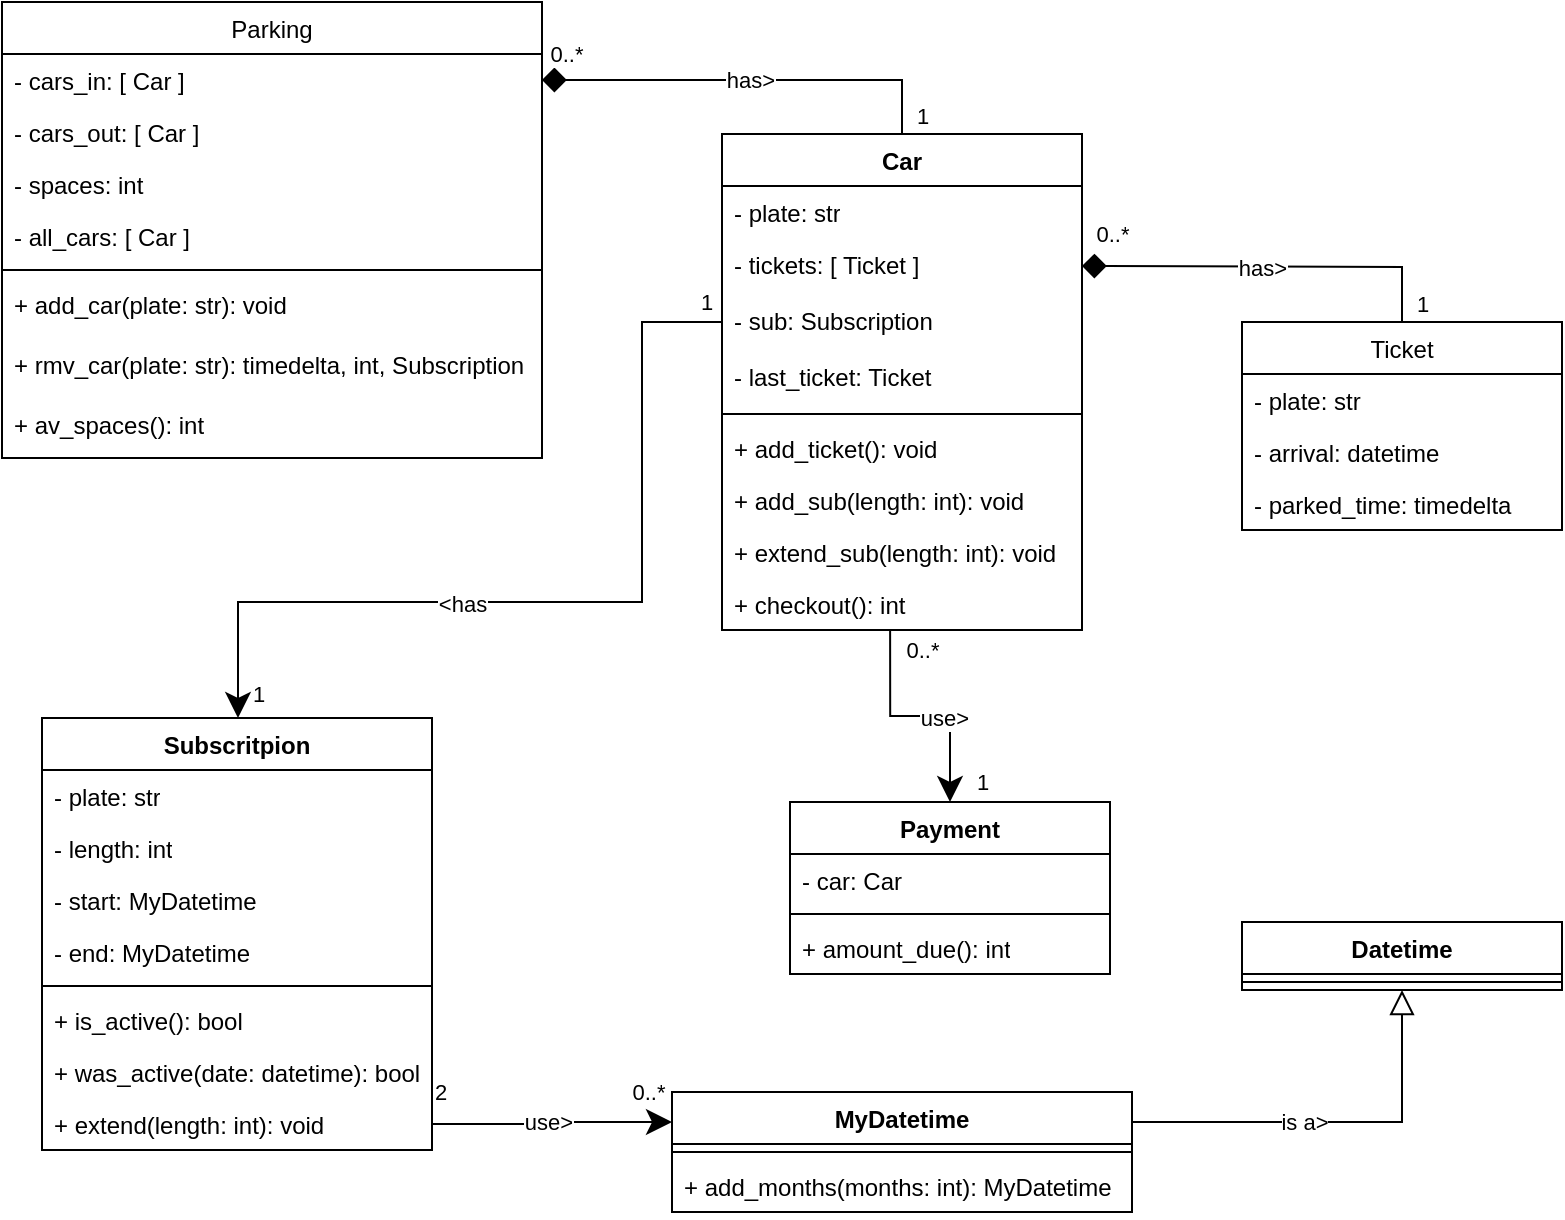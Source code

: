 <mxfile version="24.9.2">
  <diagram id="C5RBs43oDa-KdzZeNtuy" name="Page-1">
    <mxGraphModel dx="1050" dy="522" grid="1" gridSize="10" guides="1" tooltips="1" connect="1" arrows="1" fold="1" page="1" pageScale="1" pageWidth="827" pageHeight="1169" math="0" shadow="0">
      <root>
        <mxCell id="WIyWlLk6GJQsqaUBKTNV-0" />
        <mxCell id="WIyWlLk6GJQsqaUBKTNV-1" parent="WIyWlLk6GJQsqaUBKTNV-0" />
        <mxCell id="zkfFHV4jXpPFQw0GAbJ--0" value="Parking" style="swimlane;fontStyle=0;align=center;verticalAlign=top;childLayout=stackLayout;horizontal=1;startSize=26;horizontalStack=0;resizeParent=1;resizeLast=0;collapsible=1;marginBottom=0;rounded=0;shadow=0;strokeWidth=1;" parent="WIyWlLk6GJQsqaUBKTNV-1" vertex="1">
          <mxGeometry x="20" y="40" width="270" height="228" as="geometry">
            <mxRectangle x="230" y="140" width="160" height="26" as="alternateBounds" />
          </mxGeometry>
        </mxCell>
        <mxCell id="23XASB6e79NfMdi__7BA-9" value="- cars_in: [ Car ]" style="text;align=left;verticalAlign=top;spacingLeft=4;spacingRight=4;overflow=hidden;rotatable=0;points=[[0,0.5],[1,0.5]];portConstraint=eastwest;" parent="zkfFHV4jXpPFQw0GAbJ--0" vertex="1">
          <mxGeometry y="26" width="270" height="26" as="geometry" />
        </mxCell>
        <mxCell id="PCf_AglwnA0HUhG1XWx3-0" value="- cars_out: [ Car ]" style="text;align=left;verticalAlign=top;spacingLeft=4;spacingRight=4;overflow=hidden;rotatable=0;points=[[0,0.5],[1,0.5]];portConstraint=eastwest;" parent="zkfFHV4jXpPFQw0GAbJ--0" vertex="1">
          <mxGeometry y="52" width="270" height="26" as="geometry" />
        </mxCell>
        <mxCell id="QuLpqT2ll-RNqMUoVaFD-4" value="- spaces: int" style="text;align=left;verticalAlign=top;spacingLeft=4;spacingRight=4;overflow=hidden;rotatable=0;points=[[0,0.5],[1,0.5]];portConstraint=eastwest;" parent="zkfFHV4jXpPFQw0GAbJ--0" vertex="1">
          <mxGeometry y="78" width="270" height="26" as="geometry" />
        </mxCell>
        <mxCell id="PCf_AglwnA0HUhG1XWx3-1" value="- all_cars: [ Car ]" style="text;align=left;verticalAlign=top;spacingLeft=4;spacingRight=4;overflow=hidden;rotatable=0;points=[[0,0.5],[1,0.5]];portConstraint=eastwest;" parent="zkfFHV4jXpPFQw0GAbJ--0" vertex="1">
          <mxGeometry y="104" width="270" height="26" as="geometry" />
        </mxCell>
        <mxCell id="zkfFHV4jXpPFQw0GAbJ--4" value="" style="line;html=1;strokeWidth=1;align=left;verticalAlign=middle;spacingTop=-1;spacingLeft=3;spacingRight=3;rotatable=0;labelPosition=right;points=[];portConstraint=eastwest;" parent="zkfFHV4jXpPFQw0GAbJ--0" vertex="1">
          <mxGeometry y="130" width="270" height="8" as="geometry" />
        </mxCell>
        <mxCell id="23XASB6e79NfMdi__7BA-12" value="+ add_car(plate: str): void" style="text;align=left;verticalAlign=top;spacingLeft=4;spacingRight=4;overflow=hidden;rotatable=0;points=[[0,0.5],[1,0.5]];portConstraint=eastwest;" parent="zkfFHV4jXpPFQw0GAbJ--0" vertex="1">
          <mxGeometry y="138" width="270" height="30" as="geometry" />
        </mxCell>
        <mxCell id="23XASB6e79NfMdi__7BA-13" value="+ rmv_car(plate: str): timedelta, int, Subscription" style="text;align=left;verticalAlign=top;spacingLeft=4;spacingRight=4;overflow=hidden;rotatable=0;points=[[0,0.5],[1,0.5]];portConstraint=eastwest;" parent="zkfFHV4jXpPFQw0GAbJ--0" vertex="1">
          <mxGeometry y="168" width="270" height="30" as="geometry" />
        </mxCell>
        <mxCell id="BpYX6oJA004bFic-aD8Y-2" value="+ av_spaces(): int" style="text;align=left;verticalAlign=top;spacingLeft=4;spacingRight=4;overflow=hidden;rotatable=0;points=[[0,0.5],[1,0.5]];portConstraint=eastwest;" parent="zkfFHV4jXpPFQw0GAbJ--0" vertex="1">
          <mxGeometry y="198" width="270" height="30" as="geometry" />
        </mxCell>
        <mxCell id="BpYX6oJA004bFic-aD8Y-11" value="Ticket" style="swimlane;fontStyle=0;align=center;verticalAlign=top;childLayout=stackLayout;horizontal=1;startSize=26;horizontalStack=0;resizeParent=1;resizeLast=0;collapsible=1;marginBottom=0;rounded=0;shadow=0;strokeWidth=1;" parent="WIyWlLk6GJQsqaUBKTNV-1" vertex="1">
          <mxGeometry x="640" y="200" width="160" height="104" as="geometry">
            <mxRectangle x="230" y="140" width="160" height="26" as="alternateBounds" />
          </mxGeometry>
        </mxCell>
        <mxCell id="BpYX6oJA004bFic-aD8Y-13" value="- plate: str" style="text;align=left;verticalAlign=top;spacingLeft=4;spacingRight=4;overflow=hidden;rotatable=0;points=[[0,0.5],[1,0.5]];portConstraint=eastwest;" parent="BpYX6oJA004bFic-aD8Y-11" vertex="1">
          <mxGeometry y="26" width="160" height="26" as="geometry" />
        </mxCell>
        <mxCell id="BpYX6oJA004bFic-aD8Y-17" value="- arrival: datetime" style="text;align=left;verticalAlign=top;spacingLeft=4;spacingRight=4;overflow=hidden;rotatable=0;points=[[0,0.5],[1,0.5]];portConstraint=eastwest;" parent="BpYX6oJA004bFic-aD8Y-11" vertex="1">
          <mxGeometry y="52" width="160" height="26" as="geometry" />
        </mxCell>
        <mxCell id="PCf_AglwnA0HUhG1XWx3-3" value="- parked_time: timedelta" style="text;align=left;verticalAlign=top;spacingLeft=4;spacingRight=4;overflow=hidden;rotatable=0;points=[[0,0.5],[1,0.5]];portConstraint=eastwest;" parent="BpYX6oJA004bFic-aD8Y-11" vertex="1">
          <mxGeometry y="78" width="160" height="26" as="geometry" />
        </mxCell>
        <mxCell id="BpYX6oJA004bFic-aD8Y-18" value="has&amp;gt;" style="edgeStyle=orthogonalEdgeStyle;rounded=0;orthogonalLoop=1;jettySize=auto;html=1;exitX=1;exitY=0.5;exitDx=0;exitDy=0;startArrow=diamond;startFill=1;endArrow=none;endFill=0;entryX=0.5;entryY=0;entryDx=0;entryDy=0;startSize=10;" parent="WIyWlLk6GJQsqaUBKTNV-1" source="23XASB6e79NfMdi__7BA-9" target="23XASB6e79NfMdi__7BA-0" edge="1">
          <mxGeometry relative="1" as="geometry">
            <mxPoint x="250" y="119" as="sourcePoint" />
            <mxPoint x="370" y="119" as="targetPoint" />
          </mxGeometry>
        </mxCell>
        <mxCell id="PCf_AglwnA0HUhG1XWx3-28" value="0..*" style="edgeLabel;html=1;align=center;verticalAlign=middle;resizable=0;points=[];" parent="BpYX6oJA004bFic-aD8Y-18" vertex="1" connectable="0">
          <mxGeometry x="-0.89" relative="1" as="geometry">
            <mxPoint y="-13" as="offset" />
          </mxGeometry>
        </mxCell>
        <mxCell id="PCf_AglwnA0HUhG1XWx3-29" value="1" style="edgeLabel;html=1;align=center;verticalAlign=middle;resizable=0;points=[];" parent="BpYX6oJA004bFic-aD8Y-18" vertex="1" connectable="0">
          <mxGeometry x="0.912" y="-2" relative="1" as="geometry">
            <mxPoint x="12" as="offset" />
          </mxGeometry>
        </mxCell>
        <mxCell id="23XASB6e79NfMdi__7BA-0" value="Car" style="swimlane;fontStyle=1;align=center;verticalAlign=top;childLayout=stackLayout;horizontal=1;startSize=26;horizontalStack=0;resizeParent=1;resizeParentMax=0;resizeLast=0;collapsible=1;marginBottom=0;whiteSpace=wrap;html=1;" parent="WIyWlLk6GJQsqaUBKTNV-1" vertex="1">
          <mxGeometry x="380" y="106" width="180" height="248" as="geometry">
            <mxRectangle x="370" y="310" width="60" height="30" as="alternateBounds" />
          </mxGeometry>
        </mxCell>
        <mxCell id="23XASB6e79NfMdi__7BA-1" value="- plate: str" style="text;strokeColor=none;fillColor=none;align=left;verticalAlign=top;spacingLeft=4;spacingRight=4;overflow=hidden;rotatable=0;points=[[0,0.5],[1,0.5]];portConstraint=eastwest;whiteSpace=wrap;html=1;" parent="23XASB6e79NfMdi__7BA-0" vertex="1">
          <mxGeometry y="26" width="180" height="26" as="geometry" />
        </mxCell>
        <mxCell id="QuLpqT2ll-RNqMUoVaFD-1" value="- tickets: [ Ticket ]" style="text;strokeColor=none;fillColor=none;align=left;verticalAlign=top;spacingLeft=4;spacingRight=4;overflow=hidden;rotatable=0;points=[[0,0.5],[1,0.5]];portConstraint=eastwest;whiteSpace=wrap;html=1;" parent="23XASB6e79NfMdi__7BA-0" vertex="1">
          <mxGeometry y="52" width="180" height="28" as="geometry" />
        </mxCell>
        <mxCell id="PCf_AglwnA0HUhG1XWx3-4" value="- sub: Subscription" style="text;strokeColor=none;fillColor=none;align=left;verticalAlign=top;spacingLeft=4;spacingRight=4;overflow=hidden;rotatable=0;points=[[0,0.5],[1,0.5]];portConstraint=eastwest;whiteSpace=wrap;html=1;" parent="23XASB6e79NfMdi__7BA-0" vertex="1">
          <mxGeometry y="80" width="180" height="28" as="geometry" />
        </mxCell>
        <mxCell id="PCf_AglwnA0HUhG1XWx3-5" value="- last_ticket: Ticket" style="text;strokeColor=none;fillColor=none;align=left;verticalAlign=top;spacingLeft=4;spacingRight=4;overflow=hidden;rotatable=0;points=[[0,0.5],[1,0.5]];portConstraint=eastwest;whiteSpace=wrap;html=1;" parent="23XASB6e79NfMdi__7BA-0" vertex="1">
          <mxGeometry y="108" width="180" height="28" as="geometry" />
        </mxCell>
        <mxCell id="23XASB6e79NfMdi__7BA-2" value="" style="line;strokeWidth=1;fillColor=none;align=left;verticalAlign=middle;spacingTop=-1;spacingLeft=3;spacingRight=3;rotatable=0;labelPosition=right;points=[];portConstraint=eastwest;strokeColor=inherit;" parent="23XASB6e79NfMdi__7BA-0" vertex="1">
          <mxGeometry y="136" width="180" height="8" as="geometry" />
        </mxCell>
        <mxCell id="23XASB6e79NfMdi__7BA-3" value="+ add_ticket(): void" style="text;strokeColor=none;fillColor=none;align=left;verticalAlign=top;spacingLeft=4;spacingRight=4;overflow=hidden;rotatable=0;points=[[0,0.5],[1,0.5]];portConstraint=eastwest;whiteSpace=wrap;html=1;" parent="23XASB6e79NfMdi__7BA-0" vertex="1">
          <mxGeometry y="144" width="180" height="26" as="geometry" />
        </mxCell>
        <mxCell id="PCf_AglwnA0HUhG1XWx3-6" value="+ add_sub(length: int): void" style="text;strokeColor=none;fillColor=none;align=left;verticalAlign=top;spacingLeft=4;spacingRight=4;overflow=hidden;rotatable=0;points=[[0,0.5],[1,0.5]];portConstraint=eastwest;whiteSpace=wrap;html=1;" parent="23XASB6e79NfMdi__7BA-0" vertex="1">
          <mxGeometry y="170" width="180" height="26" as="geometry" />
        </mxCell>
        <mxCell id="PCf_AglwnA0HUhG1XWx3-7" value="+ extend_sub(length: int): void" style="text;strokeColor=none;fillColor=none;align=left;verticalAlign=top;spacingLeft=4;spacingRight=4;overflow=hidden;rotatable=0;points=[[0,0.5],[1,0.5]];portConstraint=eastwest;whiteSpace=wrap;html=1;" parent="23XASB6e79NfMdi__7BA-0" vertex="1">
          <mxGeometry y="196" width="180" height="26" as="geometry" />
        </mxCell>
        <mxCell id="PCf_AglwnA0HUhG1XWx3-8" value="+ checkout(): int" style="text;strokeColor=none;fillColor=none;align=left;verticalAlign=top;spacingLeft=4;spacingRight=4;overflow=hidden;rotatable=0;points=[[0,0.5],[1,0.5]];portConstraint=eastwest;whiteSpace=wrap;html=1;" parent="23XASB6e79NfMdi__7BA-0" vertex="1">
          <mxGeometry y="222" width="180" height="26" as="geometry" />
        </mxCell>
        <mxCell id="QuLpqT2ll-RNqMUoVaFD-2" style="edgeStyle=orthogonalEdgeStyle;rounded=0;orthogonalLoop=1;jettySize=auto;html=1;entryX=0.5;entryY=0;entryDx=0;entryDy=0;startArrow=diamond;startFill=1;endArrow=none;endFill=0;startSize=10;" parent="WIyWlLk6GJQsqaUBKTNV-1" target="BpYX6oJA004bFic-aD8Y-11" edge="1">
          <mxGeometry relative="1" as="geometry">
            <mxPoint x="560" y="172" as="sourcePoint" />
          </mxGeometry>
        </mxCell>
        <mxCell id="QuLpqT2ll-RNqMUoVaFD-3" value="has&amp;gt;" style="edgeLabel;html=1;align=center;verticalAlign=middle;resizable=0;points=[];" parent="QuLpqT2ll-RNqMUoVaFD-2" vertex="1" connectable="0">
          <mxGeometry x="0.379" y="2" relative="1" as="geometry">
            <mxPoint x="-40" y="2" as="offset" />
          </mxGeometry>
        </mxCell>
        <mxCell id="PCf_AglwnA0HUhG1XWx3-30" value="0..*" style="edgeLabel;html=1;align=center;verticalAlign=middle;resizable=0;points=[];" parent="QuLpqT2ll-RNqMUoVaFD-2" vertex="1" connectable="0">
          <mxGeometry x="-0.838" y="2" relative="1" as="geometry">
            <mxPoint y="-14" as="offset" />
          </mxGeometry>
        </mxCell>
        <mxCell id="PCf_AglwnA0HUhG1XWx3-31" value="1" style="edgeLabel;html=1;align=center;verticalAlign=middle;resizable=0;points=[];" parent="QuLpqT2ll-RNqMUoVaFD-2" vertex="1" connectable="0">
          <mxGeometry x="0.896" y="1" relative="1" as="geometry">
            <mxPoint x="9" as="offset" />
          </mxGeometry>
        </mxCell>
        <mxCell id="Z8KNgxtm6_7zxS4cLHkQ-0" value="Subscritpion" style="swimlane;fontStyle=1;align=center;verticalAlign=top;childLayout=stackLayout;horizontal=1;startSize=26;horizontalStack=0;resizeParent=1;resizeParentMax=0;resizeLast=0;collapsible=1;marginBottom=0;whiteSpace=wrap;html=1;" parent="WIyWlLk6GJQsqaUBKTNV-1" vertex="1">
          <mxGeometry x="40" y="398" width="195" height="216" as="geometry" />
        </mxCell>
        <mxCell id="Z8KNgxtm6_7zxS4cLHkQ-1" value="- plate: str" style="text;strokeColor=none;fillColor=none;align=left;verticalAlign=top;spacingLeft=4;spacingRight=4;overflow=hidden;rotatable=0;points=[[0,0.5],[1,0.5]];portConstraint=eastwest;whiteSpace=wrap;html=1;" parent="Z8KNgxtm6_7zxS4cLHkQ-0" vertex="1">
          <mxGeometry y="26" width="195" height="26" as="geometry" />
        </mxCell>
        <mxCell id="Z8KNgxtm6_7zxS4cLHkQ-5" value="- length: int" style="text;strokeColor=none;fillColor=none;align=left;verticalAlign=top;spacingLeft=4;spacingRight=4;overflow=hidden;rotatable=0;points=[[0,0.5],[1,0.5]];portConstraint=eastwest;whiteSpace=wrap;html=1;" parent="Z8KNgxtm6_7zxS4cLHkQ-0" vertex="1">
          <mxGeometry y="52" width="195" height="26" as="geometry" />
        </mxCell>
        <mxCell id="Z8KNgxtm6_7zxS4cLHkQ-4" value="- start: MyDatetime" style="text;strokeColor=none;fillColor=none;align=left;verticalAlign=top;spacingLeft=4;spacingRight=4;overflow=hidden;rotatable=0;points=[[0,0.5],[1,0.5]];portConstraint=eastwest;whiteSpace=wrap;html=1;" parent="Z8KNgxtm6_7zxS4cLHkQ-0" vertex="1">
          <mxGeometry y="78" width="195" height="26" as="geometry" />
        </mxCell>
        <mxCell id="PCf_AglwnA0HUhG1XWx3-18" value="- end: MyDatetime" style="text;strokeColor=none;fillColor=none;align=left;verticalAlign=top;spacingLeft=4;spacingRight=4;overflow=hidden;rotatable=0;points=[[0,0.5],[1,0.5]];portConstraint=eastwest;whiteSpace=wrap;html=1;" parent="Z8KNgxtm6_7zxS4cLHkQ-0" vertex="1">
          <mxGeometry y="104" width="195" height="26" as="geometry" />
        </mxCell>
        <mxCell id="Z8KNgxtm6_7zxS4cLHkQ-10" style="line;strokeWidth=1;fillColor=none;align=left;verticalAlign=middle;spacingTop=-1;spacingLeft=3;spacingRight=3;rotatable=0;labelPosition=right;points=[];portConstraint=eastwest;strokeColor=inherit;" parent="Z8KNgxtm6_7zxS4cLHkQ-0" vertex="1">
          <mxGeometry y="130" width="195" height="8" as="geometry" />
        </mxCell>
        <mxCell id="Z8KNgxtm6_7zxS4cLHkQ-12" value="+ is_active(): bool" style="text;strokeColor=none;fillColor=none;align=left;verticalAlign=top;spacingLeft=4;spacingRight=4;overflow=hidden;rotatable=0;points=[[0,0.5],[1,0.5]];portConstraint=eastwest;whiteSpace=wrap;html=1;" parent="Z8KNgxtm6_7zxS4cLHkQ-0" vertex="1">
          <mxGeometry y="138" width="195" height="26" as="geometry" />
        </mxCell>
        <mxCell id="PCf_AglwnA0HUhG1XWx3-19" value="+ was_active(date: datetime): bool" style="text;strokeColor=none;fillColor=none;align=left;verticalAlign=top;spacingLeft=4;spacingRight=4;overflow=hidden;rotatable=0;points=[[0,0.5],[1,0.5]];portConstraint=eastwest;whiteSpace=wrap;html=1;" parent="Z8KNgxtm6_7zxS4cLHkQ-0" vertex="1">
          <mxGeometry y="164" width="195" height="26" as="geometry" />
        </mxCell>
        <mxCell id="PCf_AglwnA0HUhG1XWx3-20" value="+ extend(length: int): void" style="text;strokeColor=none;fillColor=none;align=left;verticalAlign=top;spacingLeft=4;spacingRight=4;overflow=hidden;rotatable=0;points=[[0,0.5],[1,0.5]];portConstraint=eastwest;whiteSpace=wrap;html=1;" parent="Z8KNgxtm6_7zxS4cLHkQ-0" vertex="1">
          <mxGeometry y="190" width="195" height="26" as="geometry" />
        </mxCell>
        <mxCell id="Z8KNgxtm6_7zxS4cLHkQ-6" value="Payment" style="swimlane;fontStyle=1;align=center;verticalAlign=top;childLayout=stackLayout;horizontal=1;startSize=26;horizontalStack=0;resizeParent=1;resizeParentMax=0;resizeLast=0;collapsible=1;marginBottom=0;whiteSpace=wrap;html=1;" parent="WIyWlLk6GJQsqaUBKTNV-1" vertex="1">
          <mxGeometry x="414" y="440" width="160" height="86" as="geometry" />
        </mxCell>
        <mxCell id="Z8KNgxtm6_7zxS4cLHkQ-7" value="- car: Car" style="text;strokeColor=none;fillColor=none;align=left;verticalAlign=top;spacingLeft=4;spacingRight=4;overflow=hidden;rotatable=0;points=[[0,0.5],[1,0.5]];portConstraint=eastwest;whiteSpace=wrap;html=1;" parent="Z8KNgxtm6_7zxS4cLHkQ-6" vertex="1">
          <mxGeometry y="26" width="160" height="26" as="geometry" />
        </mxCell>
        <mxCell id="Z8KNgxtm6_7zxS4cLHkQ-8" value="" style="line;strokeWidth=1;fillColor=none;align=left;verticalAlign=middle;spacingTop=-1;spacingLeft=3;spacingRight=3;rotatable=0;labelPosition=right;points=[];portConstraint=eastwest;strokeColor=inherit;" parent="Z8KNgxtm6_7zxS4cLHkQ-6" vertex="1">
          <mxGeometry y="52" width="160" height="8" as="geometry" />
        </mxCell>
        <mxCell id="Z8KNgxtm6_7zxS4cLHkQ-9" value="+ amount_due(): int" style="text;strokeColor=none;fillColor=none;align=left;verticalAlign=top;spacingLeft=4;spacingRight=4;overflow=hidden;rotatable=0;points=[[0,0.5],[1,0.5]];portConstraint=eastwest;whiteSpace=wrap;html=1;" parent="Z8KNgxtm6_7zxS4cLHkQ-6" vertex="1">
          <mxGeometry y="60" width="160" height="26" as="geometry" />
        </mxCell>
        <mxCell id="PCf_AglwnA0HUhG1XWx3-43" style="edgeStyle=orthogonalEdgeStyle;rounded=0;orthogonalLoop=1;jettySize=auto;html=1;exitX=1;exitY=0.25;exitDx=0;exitDy=0;entryX=0.5;entryY=1;entryDx=0;entryDy=0;endArrow=block;endFill=0;endSize=10;" parent="WIyWlLk6GJQsqaUBKTNV-1" source="PCf_AglwnA0HUhG1XWx3-10" target="PCf_AglwnA0HUhG1XWx3-14" edge="1">
          <mxGeometry relative="1" as="geometry" />
        </mxCell>
        <mxCell id="PCf_AglwnA0HUhG1XWx3-44" value="is a&amp;gt;" style="edgeLabel;html=1;align=center;verticalAlign=middle;resizable=0;points=[];" parent="PCf_AglwnA0HUhG1XWx3-43" vertex="1" connectable="0">
          <mxGeometry x="-0.142" relative="1" as="geometry">
            <mxPoint as="offset" />
          </mxGeometry>
        </mxCell>
        <mxCell id="PCf_AglwnA0HUhG1XWx3-10" value="MyDatetime" style="swimlane;fontStyle=1;align=center;verticalAlign=top;childLayout=stackLayout;horizontal=1;startSize=26;horizontalStack=0;resizeParent=1;resizeParentMax=0;resizeLast=0;collapsible=1;marginBottom=0;whiteSpace=wrap;html=1;" parent="WIyWlLk6GJQsqaUBKTNV-1" vertex="1">
          <mxGeometry x="355" y="585" width="230" height="60" as="geometry" />
        </mxCell>
        <mxCell id="PCf_AglwnA0HUhG1XWx3-12" value="" style="line;strokeWidth=1;fillColor=none;align=left;verticalAlign=middle;spacingTop=-1;spacingLeft=3;spacingRight=3;rotatable=0;labelPosition=right;points=[];portConstraint=eastwest;strokeColor=inherit;" parent="PCf_AglwnA0HUhG1XWx3-10" vertex="1">
          <mxGeometry y="26" width="230" height="8" as="geometry" />
        </mxCell>
        <mxCell id="PCf_AglwnA0HUhG1XWx3-13" value="+ add_months(months: int): MyDatetime" style="text;strokeColor=none;fillColor=none;align=left;verticalAlign=top;spacingLeft=4;spacingRight=4;overflow=hidden;rotatable=0;points=[[0,0.5],[1,0.5]];portConstraint=eastwest;whiteSpace=wrap;html=1;" parent="PCf_AglwnA0HUhG1XWx3-10" vertex="1">
          <mxGeometry y="34" width="230" height="26" as="geometry" />
        </mxCell>
        <mxCell id="PCf_AglwnA0HUhG1XWx3-14" value="Datetime" style="swimlane;fontStyle=1;align=center;verticalAlign=top;childLayout=stackLayout;horizontal=1;startSize=26;horizontalStack=0;resizeParent=1;resizeParentMax=0;resizeLast=0;collapsible=1;marginBottom=0;whiteSpace=wrap;html=1;" parent="WIyWlLk6GJQsqaUBKTNV-1" vertex="1">
          <mxGeometry x="640" y="500" width="160" height="34" as="geometry" />
        </mxCell>
        <mxCell id="PCf_AglwnA0HUhG1XWx3-16" value="" style="line;strokeWidth=1;fillColor=none;align=left;verticalAlign=middle;spacingTop=-1;spacingLeft=3;spacingRight=3;rotatable=0;labelPosition=right;points=[];portConstraint=eastwest;strokeColor=inherit;" parent="PCf_AglwnA0HUhG1XWx3-14" vertex="1">
          <mxGeometry y="26" width="160" height="8" as="geometry" />
        </mxCell>
        <mxCell id="PCf_AglwnA0HUhG1XWx3-24" style="edgeStyle=orthogonalEdgeStyle;rounded=0;orthogonalLoop=1;jettySize=auto;html=1;exitX=1;exitY=0.5;exitDx=0;exitDy=0;entryX=0;entryY=0.25;entryDx=0;entryDy=0;endSize=10;" parent="WIyWlLk6GJQsqaUBKTNV-1" source="PCf_AglwnA0HUhG1XWx3-20" target="PCf_AglwnA0HUhG1XWx3-10" edge="1">
          <mxGeometry relative="1" as="geometry" />
        </mxCell>
        <mxCell id="PCf_AglwnA0HUhG1XWx3-25" value="use&amp;gt;" style="edgeLabel;html=1;align=center;verticalAlign=middle;resizable=0;points=[];" parent="PCf_AglwnA0HUhG1XWx3-24" vertex="1" connectable="0">
          <mxGeometry x="-0.052" y="3" relative="1" as="geometry">
            <mxPoint y="2" as="offset" />
          </mxGeometry>
        </mxCell>
        <mxCell id="PCf_AglwnA0HUhG1XWx3-26" value="0..*" style="edgeLabel;html=1;align=center;verticalAlign=middle;resizable=0;points=[];" parent="PCf_AglwnA0HUhG1XWx3-24" vertex="1" connectable="0">
          <mxGeometry x="0.803" relative="1" as="geometry">
            <mxPoint y="-15" as="offset" />
          </mxGeometry>
        </mxCell>
        <mxCell id="PCf_AglwnA0HUhG1XWx3-27" value="2" style="edgeLabel;html=1;align=center;verticalAlign=middle;resizable=0;points=[];" parent="PCf_AglwnA0HUhG1XWx3-24" vertex="1" connectable="0">
          <mxGeometry x="-0.898" y="2" relative="1" as="geometry">
            <mxPoint x="-2" y="-14" as="offset" />
          </mxGeometry>
        </mxCell>
        <mxCell id="PCf_AglwnA0HUhG1XWx3-35" style="edgeStyle=orthogonalEdgeStyle;rounded=0;orthogonalLoop=1;jettySize=auto;html=1;exitX=0;exitY=0.5;exitDx=0;exitDy=0;endSize=10;" parent="WIyWlLk6GJQsqaUBKTNV-1" source="PCf_AglwnA0HUhG1XWx3-4" edge="1">
          <mxGeometry relative="1" as="geometry">
            <mxPoint x="138" y="398" as="targetPoint" />
            <Array as="points">
              <mxPoint x="340" y="200" />
              <mxPoint x="340" y="340" />
              <mxPoint x="138" y="340" />
            </Array>
          </mxGeometry>
        </mxCell>
        <mxCell id="PCf_AglwnA0HUhG1XWx3-36" value="&amp;lt;has" style="edgeLabel;html=1;align=center;verticalAlign=middle;resizable=0;points=[];" parent="PCf_AglwnA0HUhG1XWx3-35" vertex="1" connectable="0">
          <mxGeometry x="0.224" y="1" relative="1" as="geometry">
            <mxPoint x="-1" as="offset" />
          </mxGeometry>
        </mxCell>
        <mxCell id="PCf_AglwnA0HUhG1XWx3-37" value="1" style="edgeLabel;html=1;align=center;verticalAlign=middle;resizable=0;points=[];" parent="PCf_AglwnA0HUhG1XWx3-35" vertex="1" connectable="0">
          <mxGeometry x="-0.938" y="1" relative="1" as="geometry">
            <mxPoint x="5" y="-11" as="offset" />
          </mxGeometry>
        </mxCell>
        <mxCell id="PCf_AglwnA0HUhG1XWx3-38" value="1" style="edgeLabel;html=1;align=center;verticalAlign=middle;resizable=0;points=[];" parent="PCf_AglwnA0HUhG1XWx3-35" vertex="1" connectable="0">
          <mxGeometry x="0.945" y="-1" relative="1" as="geometry">
            <mxPoint x="11" as="offset" />
          </mxGeometry>
        </mxCell>
        <mxCell id="PCf_AglwnA0HUhG1XWx3-39" style="edgeStyle=orthogonalEdgeStyle;rounded=0;orthogonalLoop=1;jettySize=auto;html=1;exitX=0.5;exitY=0;exitDx=0;exitDy=0;entryX=0.467;entryY=1.012;entryDx=0;entryDy=0;entryPerimeter=0;endArrow=none;endFill=0;startArrow=classic;startFill=1;startSize=10;" parent="WIyWlLk6GJQsqaUBKTNV-1" source="Z8KNgxtm6_7zxS4cLHkQ-6" target="PCf_AglwnA0HUhG1XWx3-8" edge="1">
          <mxGeometry relative="1" as="geometry" />
        </mxCell>
        <mxCell id="PCf_AglwnA0HUhG1XWx3-40" value="use&amp;gt;" style="edgeLabel;html=1;align=center;verticalAlign=middle;resizable=0;points=[];" parent="PCf_AglwnA0HUhG1XWx3-39" vertex="1" connectable="0">
          <mxGeometry x="-0.2" y="1" relative="1" as="geometry">
            <mxPoint as="offset" />
          </mxGeometry>
        </mxCell>
        <mxCell id="PCf_AglwnA0HUhG1XWx3-41" value="0..*" style="edgeLabel;html=1;align=center;verticalAlign=middle;resizable=0;points=[];" parent="PCf_AglwnA0HUhG1XWx3-39" vertex="1" connectable="0">
          <mxGeometry x="0.643" y="-1" relative="1" as="geometry">
            <mxPoint x="15" y="-11" as="offset" />
          </mxGeometry>
        </mxCell>
        <mxCell id="PCf_AglwnA0HUhG1XWx3-42" value="1" style="edgeLabel;html=1;align=center;verticalAlign=middle;resizable=0;points=[];" parent="PCf_AglwnA0HUhG1XWx3-39" vertex="1" connectable="0">
          <mxGeometry x="-0.723" y="-2" relative="1" as="geometry">
            <mxPoint x="14" y="6" as="offset" />
          </mxGeometry>
        </mxCell>
      </root>
    </mxGraphModel>
  </diagram>
</mxfile>

